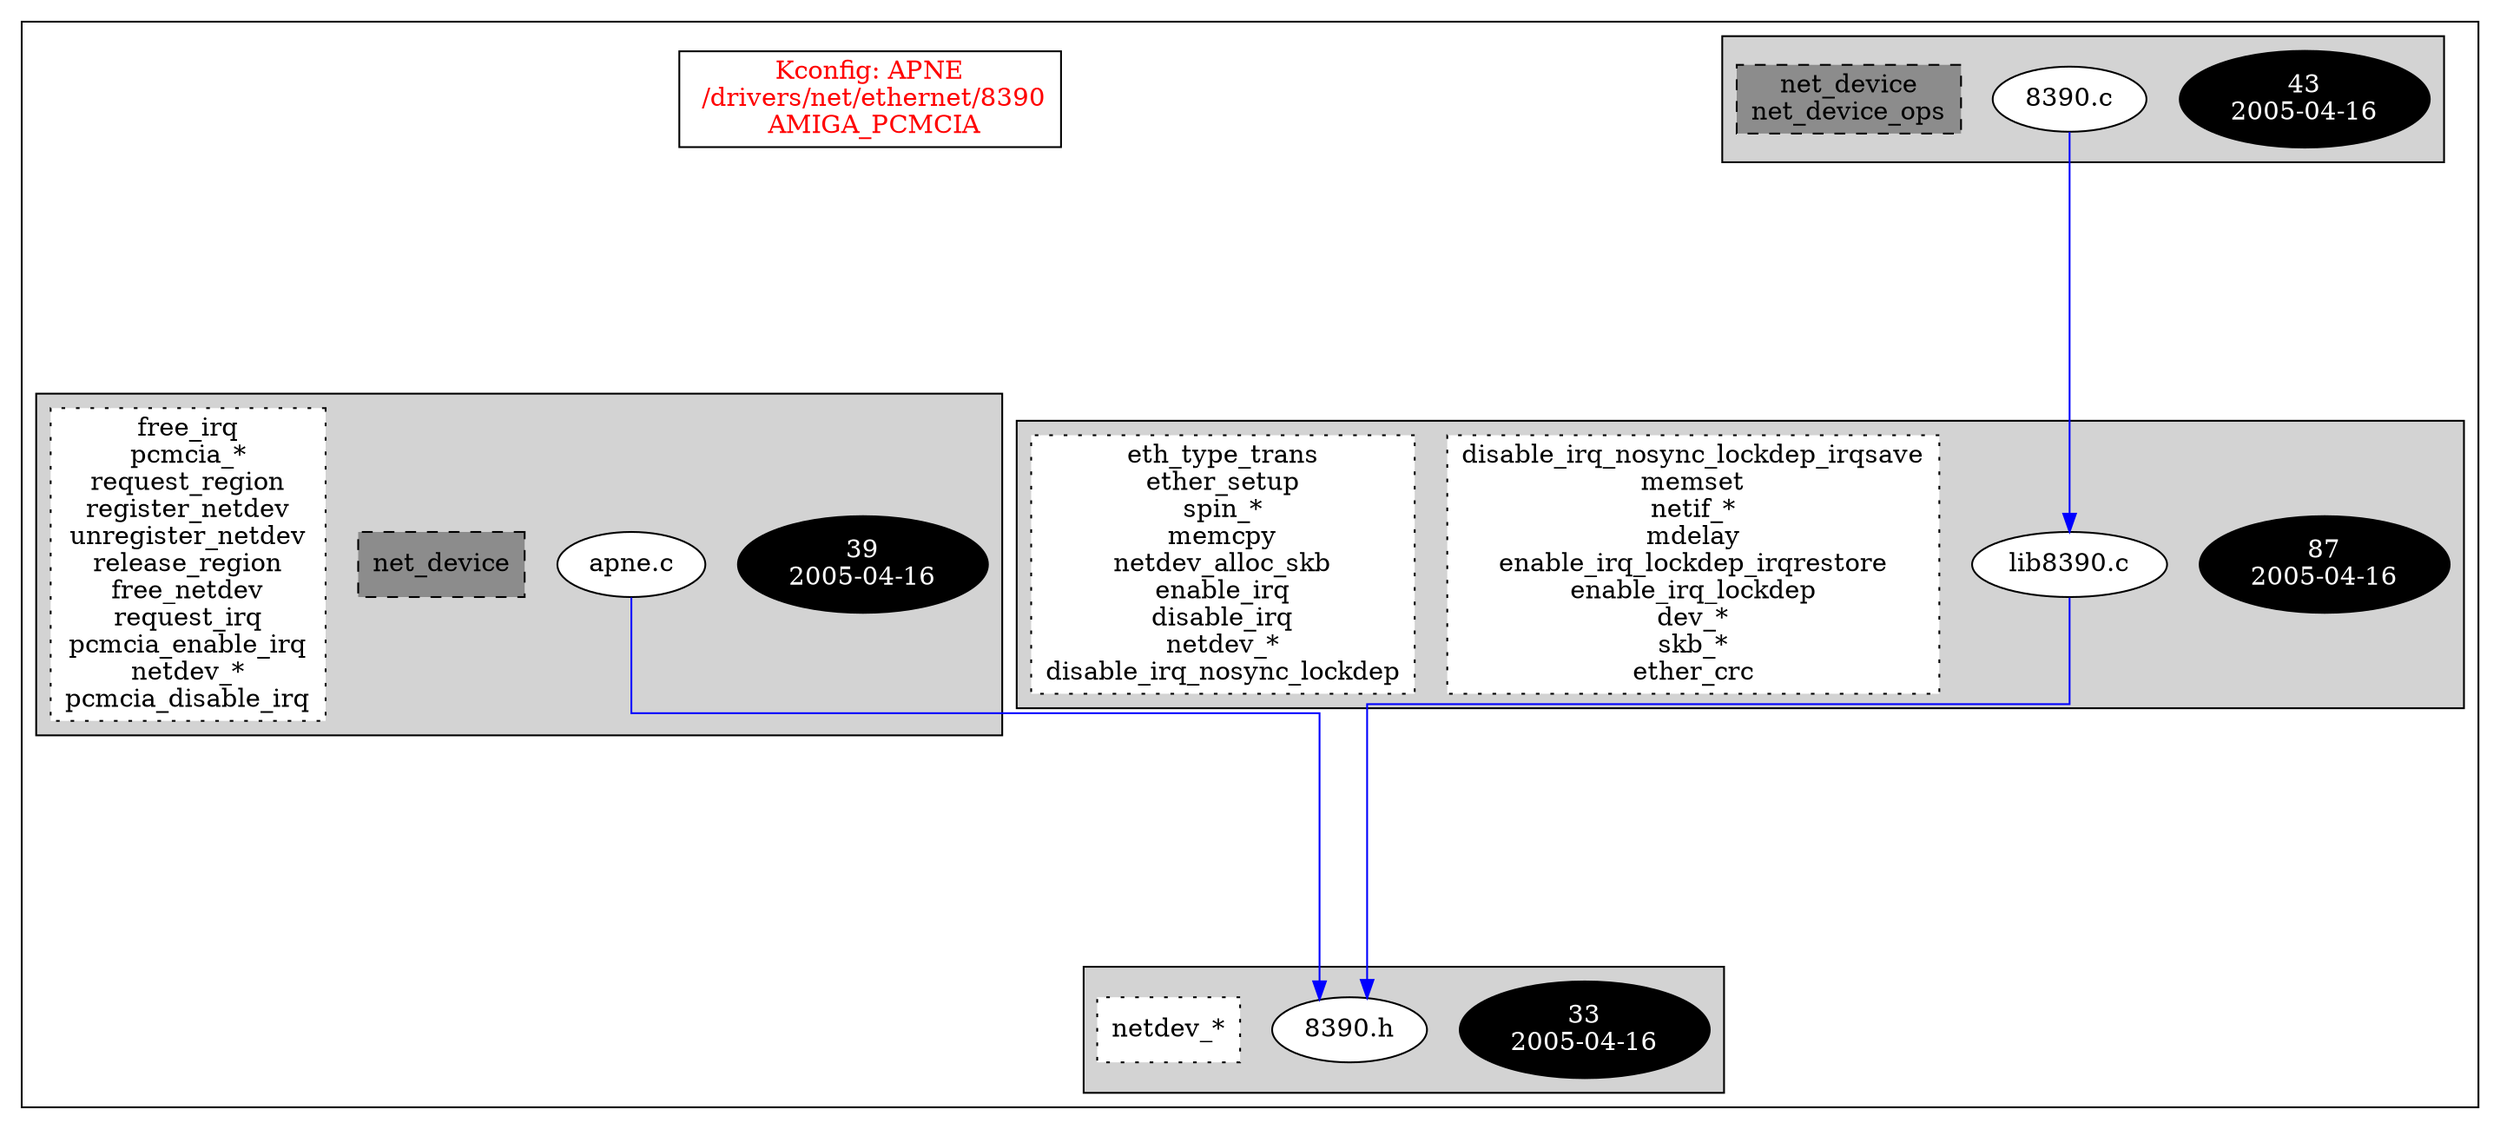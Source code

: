 digraph Driver {
	ranksep=2;
	splines=ortho;
	//Symbol: APNE
	subgraph "cluster_APNE"{
		subgraph "cluster_8390.h" {
			style=filled
			"commit_8390.h" [style=filled, fillcolor=black, fontcolor=white, label="33\n2005-04-16"];
			"8390.h" [style=filled, fillcolor=white, fontcolor=black, label="8390.h\n"];
			"funccall0-8390.h" [style="filled,dotted" shape=box, fillcolor=white, fontcolor=black, label="netdev_*\n"];
		}
		subgraph "cluster_8390.c" {
			style=filled
			"commit_8390.c" [style=filled, fillcolor=black, fontcolor=white, label="43\n2005-04-16"];
			"8390.c" [style=filled, fillcolor=white, fontcolor=black, label="8390.c\n"];
			"structs-8390.c" [style="filled,dashed" shape=box, fillcolor=grey55, fontcolor=black, label="net_device\nnet_device_ops\n"];
		}
		subgraph "cluster_lib8390.c" {
			style=filled
			"commit_lib8390.c" [style=filled, fillcolor=black, fontcolor=white, label="87\n2005-04-16"];
			"lib8390.c" [style=filled, fillcolor=white, fontcolor=black, label="lib8390.c\n"];
			"funccall2-lib8390.c" [style="filled,dotted" shape=box, fillcolor=white, fontcolor=black, label="disable_irq_nosync_lockdep_irqsave\nmemset\nnetif_*\nmdelay\nenable_irq_lockdep_irqrestore\nenable_irq_lockdep\ndev_*\nskb_*\nether_crc\n"];
			"funccall1-lib8390.c" [style="filled,dotted" shape=box, fillcolor=white, fontcolor=black, label="eth_type_trans\nether_setup\nspin_*\nmemcpy\nnetdev_alloc_skb\nenable_irq\ndisable_irq\nnetdev_*\ndisable_irq_nosync_lockdep\n"];
		}
		subgraph "cluster_apne.c" {
			style=filled
			"commit_apne.c" [style=filled, fillcolor=black, fontcolor=white, label="39\n2005-04-16"];
			"apne.c" [style=filled, fillcolor=white, fontcolor=black, label="apne.c\n"];
			"structs-apne.c" [style="filled,dashed" shape=box, fillcolor=grey55, fontcolor=black, label="net_device\n"];
			"funccall0-apne.c" [style="filled,dotted" shape=box, fillcolor=white, fontcolor=black, label="free_irq\npcmcia_*\nrequest_region\nregister_netdev\nunregister_netdev\nrelease_region\nfree_netdev\nrequest_irq\npcmcia_enable_irq\nnetdev_*\npcmcia_disable_irq\n"];
		}
		"K:APNE" [label="Kconfig: APNE\n /drivers/net/ethernet/8390\n  AMIGA_PCMCIA ", shape=box, fontcolor=red];
	}
"8390.c" -> "lib8390.c"[color=blue];
"lib8390.c" -> "8390.h"[color=blue];
"apne.c" -> "8390.h"[color=blue];
}
